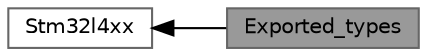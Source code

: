 digraph "Exported_types"
{
 // LATEX_PDF_SIZE
  bgcolor="transparent";
  edge [fontname=Helvetica,fontsize=10,labelfontname=Helvetica,labelfontsize=10];
  node [fontname=Helvetica,fontsize=10,shape=box,height=0.2,width=0.4];
  rankdir=LR;
  Node1 [id="Node000001",label="Exported_types",height=0.2,width=0.4,color="gray40", fillcolor="grey60", style="filled", fontcolor="black",tooltip=" "];
  Node2 [id="Node000002",label="Stm32l4xx",height=0.2,width=0.4,color="grey40", fillcolor="white", style="filled",URL="$group__stm32l4xx.html",tooltip=" "];
  Node2->Node1 [shape=plaintext, dir="back", style="solid"];
}

